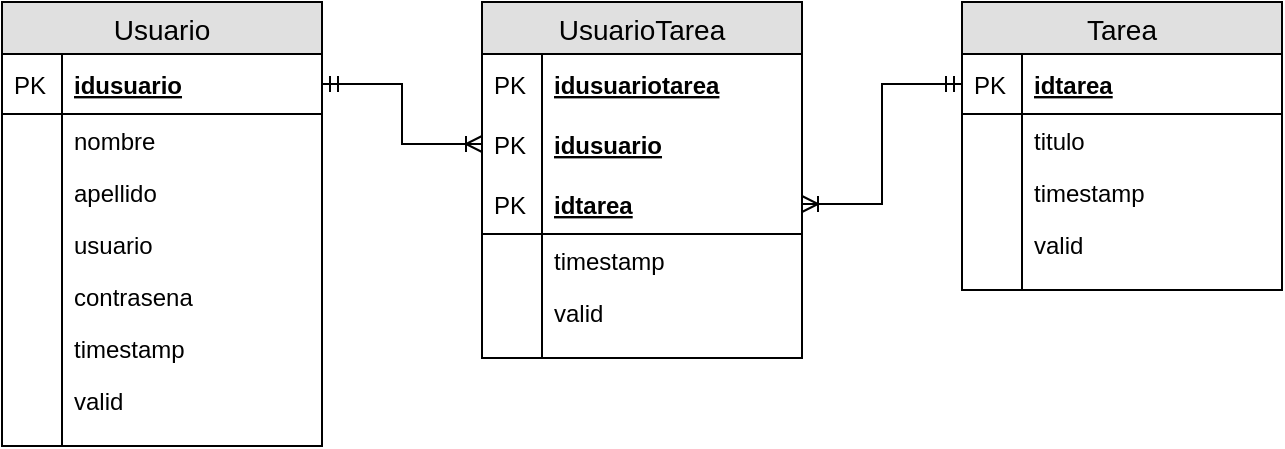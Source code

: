 <mxfile version="12.5.3" type="device"><diagram id="uQTGbBXQxxzexWgtdtuu" name="Página-1"><mxGraphModel dx="1086" dy="806" grid="1" gridSize="10" guides="1" tooltips="1" connect="1" arrows="1" fold="1" page="1" pageScale="1" pageWidth="827" pageHeight="1169" math="0" shadow="0"><root><mxCell id="0"/><mxCell id="1" parent="0"/><mxCell id="ekZbCK5TNpeI5XeCx20Y-1" value="Usuario" style="swimlane;fontStyle=0;childLayout=stackLayout;horizontal=1;startSize=26;fillColor=#e0e0e0;horizontalStack=0;resizeParent=1;resizeParentMax=0;resizeLast=0;collapsible=1;marginBottom=0;swimlaneFillColor=#ffffff;align=center;fontSize=14;" parent="1" vertex="1"><mxGeometry x="40" y="160" width="160" height="222" as="geometry"/></mxCell><mxCell id="ekZbCK5TNpeI5XeCx20Y-2" value="idusuario" style="shape=partialRectangle;top=0;left=0;right=0;bottom=1;align=left;verticalAlign=middle;fillColor=none;spacingLeft=34;spacingRight=4;overflow=hidden;rotatable=0;points=[[0,0.5],[1,0.5]];portConstraint=eastwest;dropTarget=0;fontStyle=5;fontSize=12;" parent="ekZbCK5TNpeI5XeCx20Y-1" vertex="1"><mxGeometry y="26" width="160" height="30" as="geometry"/></mxCell><mxCell id="ekZbCK5TNpeI5XeCx20Y-3" value="PK" style="shape=partialRectangle;top=0;left=0;bottom=0;fillColor=none;align=left;verticalAlign=middle;spacingLeft=4;spacingRight=4;overflow=hidden;rotatable=0;points=[];portConstraint=eastwest;part=1;fontSize=12;" parent="ekZbCK5TNpeI5XeCx20Y-2" vertex="1" connectable="0"><mxGeometry width="30" height="30" as="geometry"/></mxCell><mxCell id="ekZbCK5TNpeI5XeCx20Y-4" value="nombre" style="shape=partialRectangle;top=0;left=0;right=0;bottom=0;align=left;verticalAlign=top;fillColor=none;spacingLeft=34;spacingRight=4;overflow=hidden;rotatable=0;points=[[0,0.5],[1,0.5]];portConstraint=eastwest;dropTarget=0;fontSize=12;" parent="ekZbCK5TNpeI5XeCx20Y-1" vertex="1"><mxGeometry y="56" width="160" height="26" as="geometry"/></mxCell><mxCell id="ekZbCK5TNpeI5XeCx20Y-5" value="" style="shape=partialRectangle;top=0;left=0;bottom=0;fillColor=none;align=left;verticalAlign=top;spacingLeft=4;spacingRight=4;overflow=hidden;rotatable=0;points=[];portConstraint=eastwest;part=1;fontSize=12;" parent="ekZbCK5TNpeI5XeCx20Y-4" vertex="1" connectable="0"><mxGeometry width="30" height="26" as="geometry"/></mxCell><mxCell id="PpWadUMc04bqlEsMniNv-3" value="apellido" style="shape=partialRectangle;top=0;left=0;right=0;bottom=0;align=left;verticalAlign=top;fillColor=none;spacingLeft=34;spacingRight=4;overflow=hidden;rotatable=0;points=[[0,0.5],[1,0.5]];portConstraint=eastwest;dropTarget=0;fontSize=12;" parent="ekZbCK5TNpeI5XeCx20Y-1" vertex="1"><mxGeometry y="82" width="160" height="26" as="geometry"/></mxCell><mxCell id="PpWadUMc04bqlEsMniNv-4" value="" style="shape=partialRectangle;top=0;left=0;bottom=0;fillColor=none;align=left;verticalAlign=top;spacingLeft=4;spacingRight=4;overflow=hidden;rotatable=0;points=[];portConstraint=eastwest;part=1;fontSize=12;" parent="PpWadUMc04bqlEsMniNv-3" vertex="1" connectable="0"><mxGeometry width="30" height="26" as="geometry"/></mxCell><mxCell id="ekZbCK5TNpeI5XeCx20Y-6" value="usuario" style="shape=partialRectangle;top=0;left=0;right=0;bottom=0;align=left;verticalAlign=top;fillColor=none;spacingLeft=34;spacingRight=4;overflow=hidden;rotatable=0;points=[[0,0.5],[1,0.5]];portConstraint=eastwest;dropTarget=0;fontSize=12;" parent="ekZbCK5TNpeI5XeCx20Y-1" vertex="1"><mxGeometry y="108" width="160" height="26" as="geometry"/></mxCell><mxCell id="ekZbCK5TNpeI5XeCx20Y-7" value="" style="shape=partialRectangle;top=0;left=0;bottom=0;fillColor=none;align=left;verticalAlign=top;spacingLeft=4;spacingRight=4;overflow=hidden;rotatable=0;points=[];portConstraint=eastwest;part=1;fontSize=12;" parent="ekZbCK5TNpeI5XeCx20Y-6" vertex="1" connectable="0"><mxGeometry width="30" height="26" as="geometry"/></mxCell><mxCell id="YQbtk7RPMUFZ58ufZKnl-1" value="contrasena" style="shape=partialRectangle;top=0;left=0;right=0;bottom=0;align=left;verticalAlign=top;fillColor=none;spacingLeft=34;spacingRight=4;overflow=hidden;rotatable=0;points=[[0,0.5],[1,0.5]];portConstraint=eastwest;dropTarget=0;fontSize=12;" vertex="1" parent="ekZbCK5TNpeI5XeCx20Y-1"><mxGeometry y="134" width="160" height="26" as="geometry"/></mxCell><mxCell id="YQbtk7RPMUFZ58ufZKnl-2" value="" style="shape=partialRectangle;top=0;left=0;bottom=0;fillColor=none;align=left;verticalAlign=top;spacingLeft=4;spacingRight=4;overflow=hidden;rotatable=0;points=[];portConstraint=eastwest;part=1;fontSize=12;" vertex="1" connectable="0" parent="YQbtk7RPMUFZ58ufZKnl-1"><mxGeometry width="30" height="26" as="geometry"/></mxCell><mxCell id="PpWadUMc04bqlEsMniNv-1" value="timestamp" style="shape=partialRectangle;top=0;left=0;right=0;bottom=0;align=left;verticalAlign=top;fillColor=none;spacingLeft=34;spacingRight=4;overflow=hidden;rotatable=0;points=[[0,0.5],[1,0.5]];portConstraint=eastwest;dropTarget=0;fontSize=12;" parent="ekZbCK5TNpeI5XeCx20Y-1" vertex="1"><mxGeometry y="160" width="160" height="26" as="geometry"/></mxCell><mxCell id="PpWadUMc04bqlEsMniNv-2" value="" style="shape=partialRectangle;top=0;left=0;bottom=0;fillColor=none;align=left;verticalAlign=top;spacingLeft=4;spacingRight=4;overflow=hidden;rotatable=0;points=[];portConstraint=eastwest;part=1;fontSize=12;" parent="PpWadUMc04bqlEsMniNv-1" vertex="1" connectable="0"><mxGeometry width="30" height="26" as="geometry"/></mxCell><mxCell id="ekZbCK5TNpeI5XeCx20Y-8" value="valid" style="shape=partialRectangle;top=0;left=0;right=0;bottom=0;align=left;verticalAlign=top;fillColor=none;spacingLeft=34;spacingRight=4;overflow=hidden;rotatable=0;points=[[0,0.5],[1,0.5]];portConstraint=eastwest;dropTarget=0;fontSize=12;" parent="ekZbCK5TNpeI5XeCx20Y-1" vertex="1"><mxGeometry y="186" width="160" height="26" as="geometry"/></mxCell><mxCell id="ekZbCK5TNpeI5XeCx20Y-9" value="" style="shape=partialRectangle;top=0;left=0;bottom=0;fillColor=none;align=left;verticalAlign=top;spacingLeft=4;spacingRight=4;overflow=hidden;rotatable=0;points=[];portConstraint=eastwest;part=1;fontSize=12;" parent="ekZbCK5TNpeI5XeCx20Y-8" vertex="1" connectable="0"><mxGeometry width="30" height="26" as="geometry"/></mxCell><mxCell id="ekZbCK5TNpeI5XeCx20Y-10" value="" style="shape=partialRectangle;top=0;left=0;right=0;bottom=0;align=left;verticalAlign=top;fillColor=none;spacingLeft=34;spacingRight=4;overflow=hidden;rotatable=0;points=[[0,0.5],[1,0.5]];portConstraint=eastwest;dropTarget=0;fontSize=12;" parent="ekZbCK5TNpeI5XeCx20Y-1" vertex="1"><mxGeometry y="212" width="160" height="10" as="geometry"/></mxCell><mxCell id="ekZbCK5TNpeI5XeCx20Y-11" value="" style="shape=partialRectangle;top=0;left=0;bottom=0;fillColor=none;align=left;verticalAlign=top;spacingLeft=4;spacingRight=4;overflow=hidden;rotatable=0;points=[];portConstraint=eastwest;part=1;fontSize=12;" parent="ekZbCK5TNpeI5XeCx20Y-10" vertex="1" connectable="0"><mxGeometry width="30" height="10" as="geometry"/></mxCell><mxCell id="ekZbCK5TNpeI5XeCx20Y-12" value="UsuarioTarea" style="swimlane;fontStyle=0;childLayout=stackLayout;horizontal=1;startSize=26;fillColor=#e0e0e0;horizontalStack=0;resizeParent=1;resizeParentMax=0;resizeLast=0;collapsible=1;marginBottom=0;swimlaneFillColor=#ffffff;align=center;fontSize=14;" parent="1" vertex="1"><mxGeometry x="280" y="160" width="160" height="178" as="geometry"/></mxCell><mxCell id="ekZbCK5TNpeI5XeCx20Y-25" value="idusuariotarea" style="shape=partialRectangle;top=0;left=0;right=0;bottom=1;align=left;verticalAlign=middle;fillColor=none;spacingLeft=34;spacingRight=4;overflow=hidden;rotatable=0;points=[[0,0.5],[1,0.5]];portConstraint=eastwest;dropTarget=0;fontStyle=5;fontSize=12;strokeColor=none;" parent="ekZbCK5TNpeI5XeCx20Y-12" vertex="1"><mxGeometry y="26" width="160" height="30" as="geometry"/></mxCell><mxCell id="ekZbCK5TNpeI5XeCx20Y-26" value="PK" style="shape=partialRectangle;top=0;left=0;bottom=0;fillColor=none;align=left;verticalAlign=middle;spacingLeft=4;spacingRight=4;overflow=hidden;rotatable=0;points=[];portConstraint=eastwest;part=1;fontSize=12;" parent="ekZbCK5TNpeI5XeCx20Y-25" vertex="1" connectable="0"><mxGeometry width="30" height="30" as="geometry"/></mxCell><mxCell id="ekZbCK5TNpeI5XeCx20Y-13" value="idusuario" style="shape=partialRectangle;top=0;left=0;right=0;bottom=1;align=left;verticalAlign=middle;fillColor=none;spacingLeft=34;spacingRight=4;overflow=hidden;rotatable=0;points=[[0,0.5],[1,0.5]];portConstraint=eastwest;dropTarget=0;fontStyle=5;fontSize=12;strokeColor=none;" parent="ekZbCK5TNpeI5XeCx20Y-12" vertex="1"><mxGeometry y="56" width="160" height="30" as="geometry"/></mxCell><mxCell id="ekZbCK5TNpeI5XeCx20Y-14" value="PK" style="shape=partialRectangle;top=0;left=0;bottom=0;fillColor=none;align=left;verticalAlign=middle;spacingLeft=4;spacingRight=4;overflow=hidden;rotatable=0;points=[];portConstraint=eastwest;part=1;fontSize=12;" parent="ekZbCK5TNpeI5XeCx20Y-13" vertex="1" connectable="0"><mxGeometry width="30" height="30" as="geometry"/></mxCell><mxCell id="ekZbCK5TNpeI5XeCx20Y-23" value="idtarea" style="shape=partialRectangle;top=0;left=0;right=0;bottom=1;align=left;verticalAlign=middle;fillColor=none;spacingLeft=34;spacingRight=4;overflow=hidden;rotatable=0;points=[[0,0.5],[1,0.5]];portConstraint=eastwest;dropTarget=0;fontStyle=5;fontSize=12;" parent="ekZbCK5TNpeI5XeCx20Y-12" vertex="1"><mxGeometry y="86" width="160" height="30" as="geometry"/></mxCell><mxCell id="ekZbCK5TNpeI5XeCx20Y-24" value="PK" style="shape=partialRectangle;top=0;left=0;bottom=0;fillColor=none;align=left;verticalAlign=middle;spacingLeft=4;spacingRight=4;overflow=hidden;rotatable=0;points=[];portConstraint=eastwest;part=1;fontSize=12;" parent="ekZbCK5TNpeI5XeCx20Y-23" vertex="1" connectable="0"><mxGeometry width="30" height="30" as="geometry"/></mxCell><mxCell id="ekZbCK5TNpeI5XeCx20Y-15" value="timestamp" style="shape=partialRectangle;top=0;left=0;right=0;bottom=0;align=left;verticalAlign=top;fillColor=none;spacingLeft=34;spacingRight=4;overflow=hidden;rotatable=0;points=[[0,0.5],[1,0.5]];portConstraint=eastwest;dropTarget=0;fontSize=12;" parent="ekZbCK5TNpeI5XeCx20Y-12" vertex="1"><mxGeometry y="116" width="160" height="26" as="geometry"/></mxCell><mxCell id="ekZbCK5TNpeI5XeCx20Y-16" value="" style="shape=partialRectangle;top=0;left=0;bottom=0;fillColor=none;align=left;verticalAlign=top;spacingLeft=4;spacingRight=4;overflow=hidden;rotatable=0;points=[];portConstraint=eastwest;part=1;fontSize=12;" parent="ekZbCK5TNpeI5XeCx20Y-15" vertex="1" connectable="0"><mxGeometry width="30" height="26" as="geometry"/></mxCell><mxCell id="ekZbCK5TNpeI5XeCx20Y-19" value="valid" style="shape=partialRectangle;top=0;left=0;right=0;bottom=0;align=left;verticalAlign=top;fillColor=none;spacingLeft=34;spacingRight=4;overflow=hidden;rotatable=0;points=[[0,0.5],[1,0.5]];portConstraint=eastwest;dropTarget=0;fontSize=12;" parent="ekZbCK5TNpeI5XeCx20Y-12" vertex="1"><mxGeometry y="142" width="160" height="26" as="geometry"/></mxCell><mxCell id="ekZbCK5TNpeI5XeCx20Y-20" value="" style="shape=partialRectangle;top=0;left=0;bottom=0;fillColor=none;align=left;verticalAlign=top;spacingLeft=4;spacingRight=4;overflow=hidden;rotatable=0;points=[];portConstraint=eastwest;part=1;fontSize=12;" parent="ekZbCK5TNpeI5XeCx20Y-19" vertex="1" connectable="0"><mxGeometry width="30" height="26" as="geometry"/></mxCell><mxCell id="ekZbCK5TNpeI5XeCx20Y-21" value="" style="shape=partialRectangle;top=0;left=0;right=0;bottom=0;align=left;verticalAlign=top;fillColor=none;spacingLeft=34;spacingRight=4;overflow=hidden;rotatable=0;points=[[0,0.5],[1,0.5]];portConstraint=eastwest;dropTarget=0;fontSize=12;" parent="ekZbCK5TNpeI5XeCx20Y-12" vertex="1"><mxGeometry y="168" width="160" height="10" as="geometry"/></mxCell><mxCell id="ekZbCK5TNpeI5XeCx20Y-22" value="" style="shape=partialRectangle;top=0;left=0;bottom=0;fillColor=none;align=left;verticalAlign=top;spacingLeft=4;spacingRight=4;overflow=hidden;rotatable=0;points=[];portConstraint=eastwest;part=1;fontSize=12;" parent="ekZbCK5TNpeI5XeCx20Y-21" vertex="1" connectable="0"><mxGeometry width="30" height="10" as="geometry"/></mxCell><mxCell id="ekZbCK5TNpeI5XeCx20Y-27" style="edgeStyle=orthogonalEdgeStyle;rounded=0;orthogonalLoop=1;jettySize=auto;html=1;exitX=1;exitY=0.5;exitDx=0;exitDy=0;entryX=0;entryY=0.5;entryDx=0;entryDy=0;endArrow=ERoneToMany;endFill=0;startArrow=ERmandOne;startFill=0;" parent="1" source="ekZbCK5TNpeI5XeCx20Y-2" target="ekZbCK5TNpeI5XeCx20Y-13" edge="1"><mxGeometry relative="1" as="geometry"/></mxCell><mxCell id="ekZbCK5TNpeI5XeCx20Y-28" value="Tarea" style="swimlane;fontStyle=0;childLayout=stackLayout;horizontal=1;startSize=26;fillColor=#e0e0e0;horizontalStack=0;resizeParent=1;resizeParentMax=0;resizeLast=0;collapsible=1;marginBottom=0;swimlaneFillColor=#ffffff;align=center;fontSize=14;" parent="1" vertex="1"><mxGeometry x="520" y="160" width="160" height="144" as="geometry"/></mxCell><mxCell id="ekZbCK5TNpeI5XeCx20Y-33" value="idtarea" style="shape=partialRectangle;top=0;left=0;right=0;bottom=1;align=left;verticalAlign=middle;fillColor=none;spacingLeft=34;spacingRight=4;overflow=hidden;rotatable=0;points=[[0,0.5],[1,0.5]];portConstraint=eastwest;dropTarget=0;fontStyle=5;fontSize=12;" parent="ekZbCK5TNpeI5XeCx20Y-28" vertex="1"><mxGeometry y="26" width="160" height="30" as="geometry"/></mxCell><mxCell id="ekZbCK5TNpeI5XeCx20Y-34" value="PK" style="shape=partialRectangle;top=0;left=0;bottom=0;fillColor=none;align=left;verticalAlign=middle;spacingLeft=4;spacingRight=4;overflow=hidden;rotatable=0;points=[];portConstraint=eastwest;part=1;fontSize=12;" parent="ekZbCK5TNpeI5XeCx20Y-33" vertex="1" connectable="0"><mxGeometry width="30" height="30" as="geometry"/></mxCell><mxCell id="ekZbCK5TNpeI5XeCx20Y-35" value="titulo" style="shape=partialRectangle;top=0;left=0;right=0;bottom=0;align=left;verticalAlign=top;fillColor=none;spacingLeft=34;spacingRight=4;overflow=hidden;rotatable=0;points=[[0,0.5],[1,0.5]];portConstraint=eastwest;dropTarget=0;fontSize=12;" parent="ekZbCK5TNpeI5XeCx20Y-28" vertex="1"><mxGeometry y="56" width="160" height="26" as="geometry"/></mxCell><mxCell id="ekZbCK5TNpeI5XeCx20Y-36" value="" style="shape=partialRectangle;top=0;left=0;bottom=0;fillColor=none;align=left;verticalAlign=top;spacingLeft=4;spacingRight=4;overflow=hidden;rotatable=0;points=[];portConstraint=eastwest;part=1;fontSize=12;" parent="ekZbCK5TNpeI5XeCx20Y-35" vertex="1" connectable="0"><mxGeometry width="30" height="26" as="geometry"/></mxCell><mxCell id="ekZbCK5TNpeI5XeCx20Y-41" value="timestamp" style="shape=partialRectangle;top=0;left=0;right=0;bottom=0;align=left;verticalAlign=top;fillColor=none;spacingLeft=34;spacingRight=4;overflow=hidden;rotatable=0;points=[[0,0.5],[1,0.5]];portConstraint=eastwest;dropTarget=0;fontSize=12;" parent="ekZbCK5TNpeI5XeCx20Y-28" vertex="1"><mxGeometry y="82" width="160" height="26" as="geometry"/></mxCell><mxCell id="ekZbCK5TNpeI5XeCx20Y-42" value="" style="shape=partialRectangle;top=0;left=0;bottom=0;fillColor=none;align=left;verticalAlign=top;spacingLeft=4;spacingRight=4;overflow=hidden;rotatable=0;points=[];portConstraint=eastwest;part=1;fontSize=12;" parent="ekZbCK5TNpeI5XeCx20Y-41" vertex="1" connectable="0"><mxGeometry width="30" height="26" as="geometry"/></mxCell><mxCell id="ekZbCK5TNpeI5XeCx20Y-37" value="valid" style="shape=partialRectangle;top=0;left=0;right=0;bottom=0;align=left;verticalAlign=top;fillColor=none;spacingLeft=34;spacingRight=4;overflow=hidden;rotatable=0;points=[[0,0.5],[1,0.5]];portConstraint=eastwest;dropTarget=0;fontSize=12;" parent="ekZbCK5TNpeI5XeCx20Y-28" vertex="1"><mxGeometry y="108" width="160" height="26" as="geometry"/></mxCell><mxCell id="ekZbCK5TNpeI5XeCx20Y-38" value="" style="shape=partialRectangle;top=0;left=0;bottom=0;fillColor=none;align=left;verticalAlign=top;spacingLeft=4;spacingRight=4;overflow=hidden;rotatable=0;points=[];portConstraint=eastwest;part=1;fontSize=12;" parent="ekZbCK5TNpeI5XeCx20Y-37" vertex="1" connectable="0"><mxGeometry width="30" height="26" as="geometry"/></mxCell><mxCell id="ekZbCK5TNpeI5XeCx20Y-39" value="" style="shape=partialRectangle;top=0;left=0;right=0;bottom=0;align=left;verticalAlign=top;fillColor=none;spacingLeft=34;spacingRight=4;overflow=hidden;rotatable=0;points=[[0,0.5],[1,0.5]];portConstraint=eastwest;dropTarget=0;fontSize=12;" parent="ekZbCK5TNpeI5XeCx20Y-28" vertex="1"><mxGeometry y="134" width="160" height="10" as="geometry"/></mxCell><mxCell id="ekZbCK5TNpeI5XeCx20Y-40" value="" style="shape=partialRectangle;top=0;left=0;bottom=0;fillColor=none;align=left;verticalAlign=top;spacingLeft=4;spacingRight=4;overflow=hidden;rotatable=0;points=[];portConstraint=eastwest;part=1;fontSize=12;" parent="ekZbCK5TNpeI5XeCx20Y-39" vertex="1" connectable="0"><mxGeometry width="30" height="10" as="geometry"/></mxCell><mxCell id="ekZbCK5TNpeI5XeCx20Y-44" style="edgeStyle=orthogonalEdgeStyle;rounded=0;orthogonalLoop=1;jettySize=auto;html=1;exitX=0;exitY=0.5;exitDx=0;exitDy=0;startArrow=ERmandOne;startFill=0;endArrow=ERoneToMany;endFill=0;" parent="1" source="ekZbCK5TNpeI5XeCx20Y-33" target="ekZbCK5TNpeI5XeCx20Y-23" edge="1"><mxGeometry relative="1" as="geometry"/></mxCell></root></mxGraphModel></diagram></mxfile>